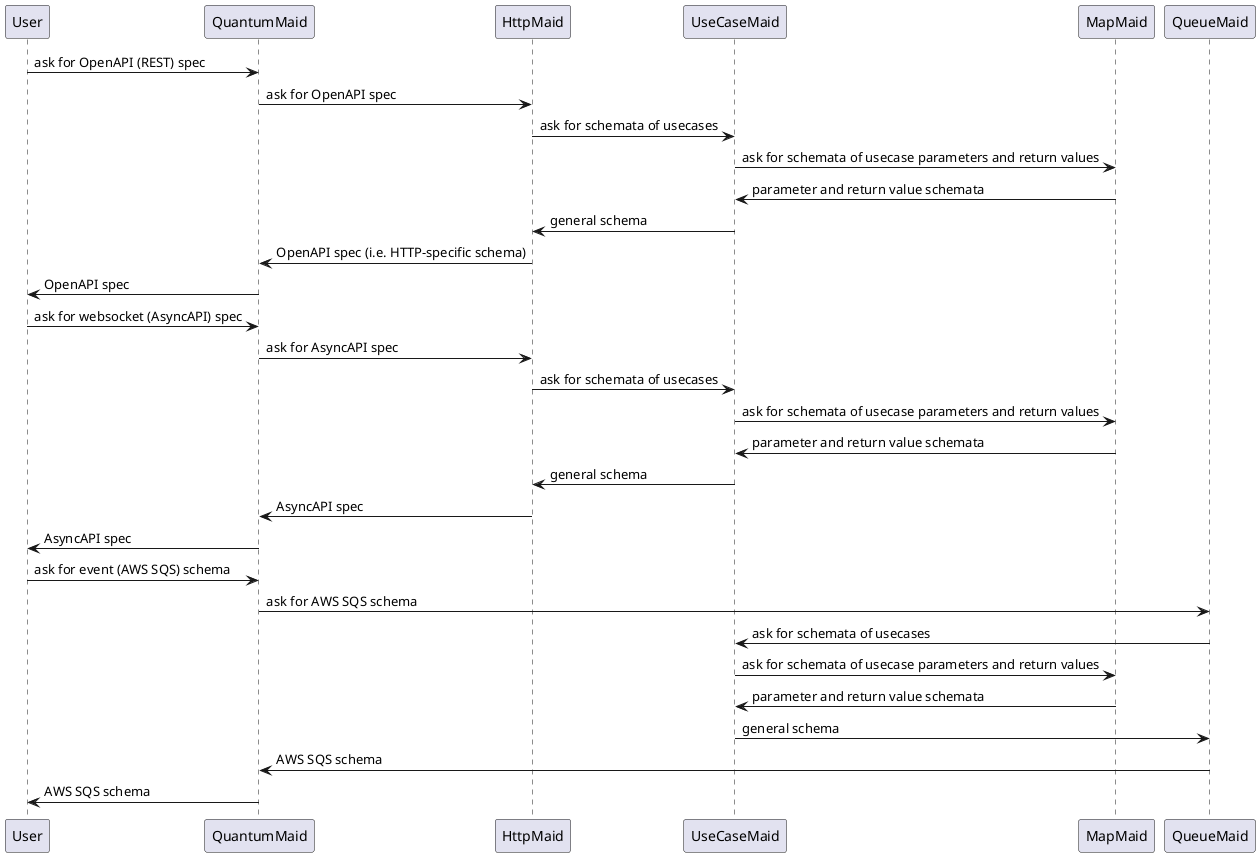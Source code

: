 @startuml
User -> QuantumMaid: ask for OpenAPI (REST) spec

QuantumMaid -> HttpMaid: ask for OpenAPI spec
HttpMaid -> UseCaseMaid: ask for schemata of usecases
UseCaseMaid -> MapMaid: ask for schemata of usecase parameters and return values
MapMaid -> UseCaseMaid: parameter and return value schemata



UseCaseMaid -> HttpMaid: general schema
HttpMaid -> QuantumMaid: OpenAPI spec (i.e. HTTP-specific schema)

QuantumMaid -> User: OpenAPI spec


User -> QuantumMaid: ask for websocket (AsyncAPI) spec

QuantumMaid -> HttpMaid: ask for AsyncAPI spec
HttpMaid -> UseCaseMaid: ask for schemata of usecases
UseCaseMaid -> MapMaid: ask for schemata of usecase parameters and return values
MapMaid -> UseCaseMaid: parameter and return value schemata



UseCaseMaid -> HttpMaid: general schema
HttpMaid -> QuantumMaid: AsyncAPI spec

QuantumMaid -> User: AsyncAPI spec




User -> QuantumMaid: ask for event (AWS SQS) schema

QuantumMaid -> QueueMaid: ask for AWS SQS schema
QueueMaid -> UseCaseMaid: ask for schemata of usecases
UseCaseMaid -> MapMaid: ask for schemata of usecase parameters and return values
MapMaid -> UseCaseMaid: parameter and return value schemata



UseCaseMaid -> QueueMaid: general schema
QueueMaid -> QuantumMaid: AWS SQS schema

QuantumMaid -> User: AWS SQS schema

@enduml
